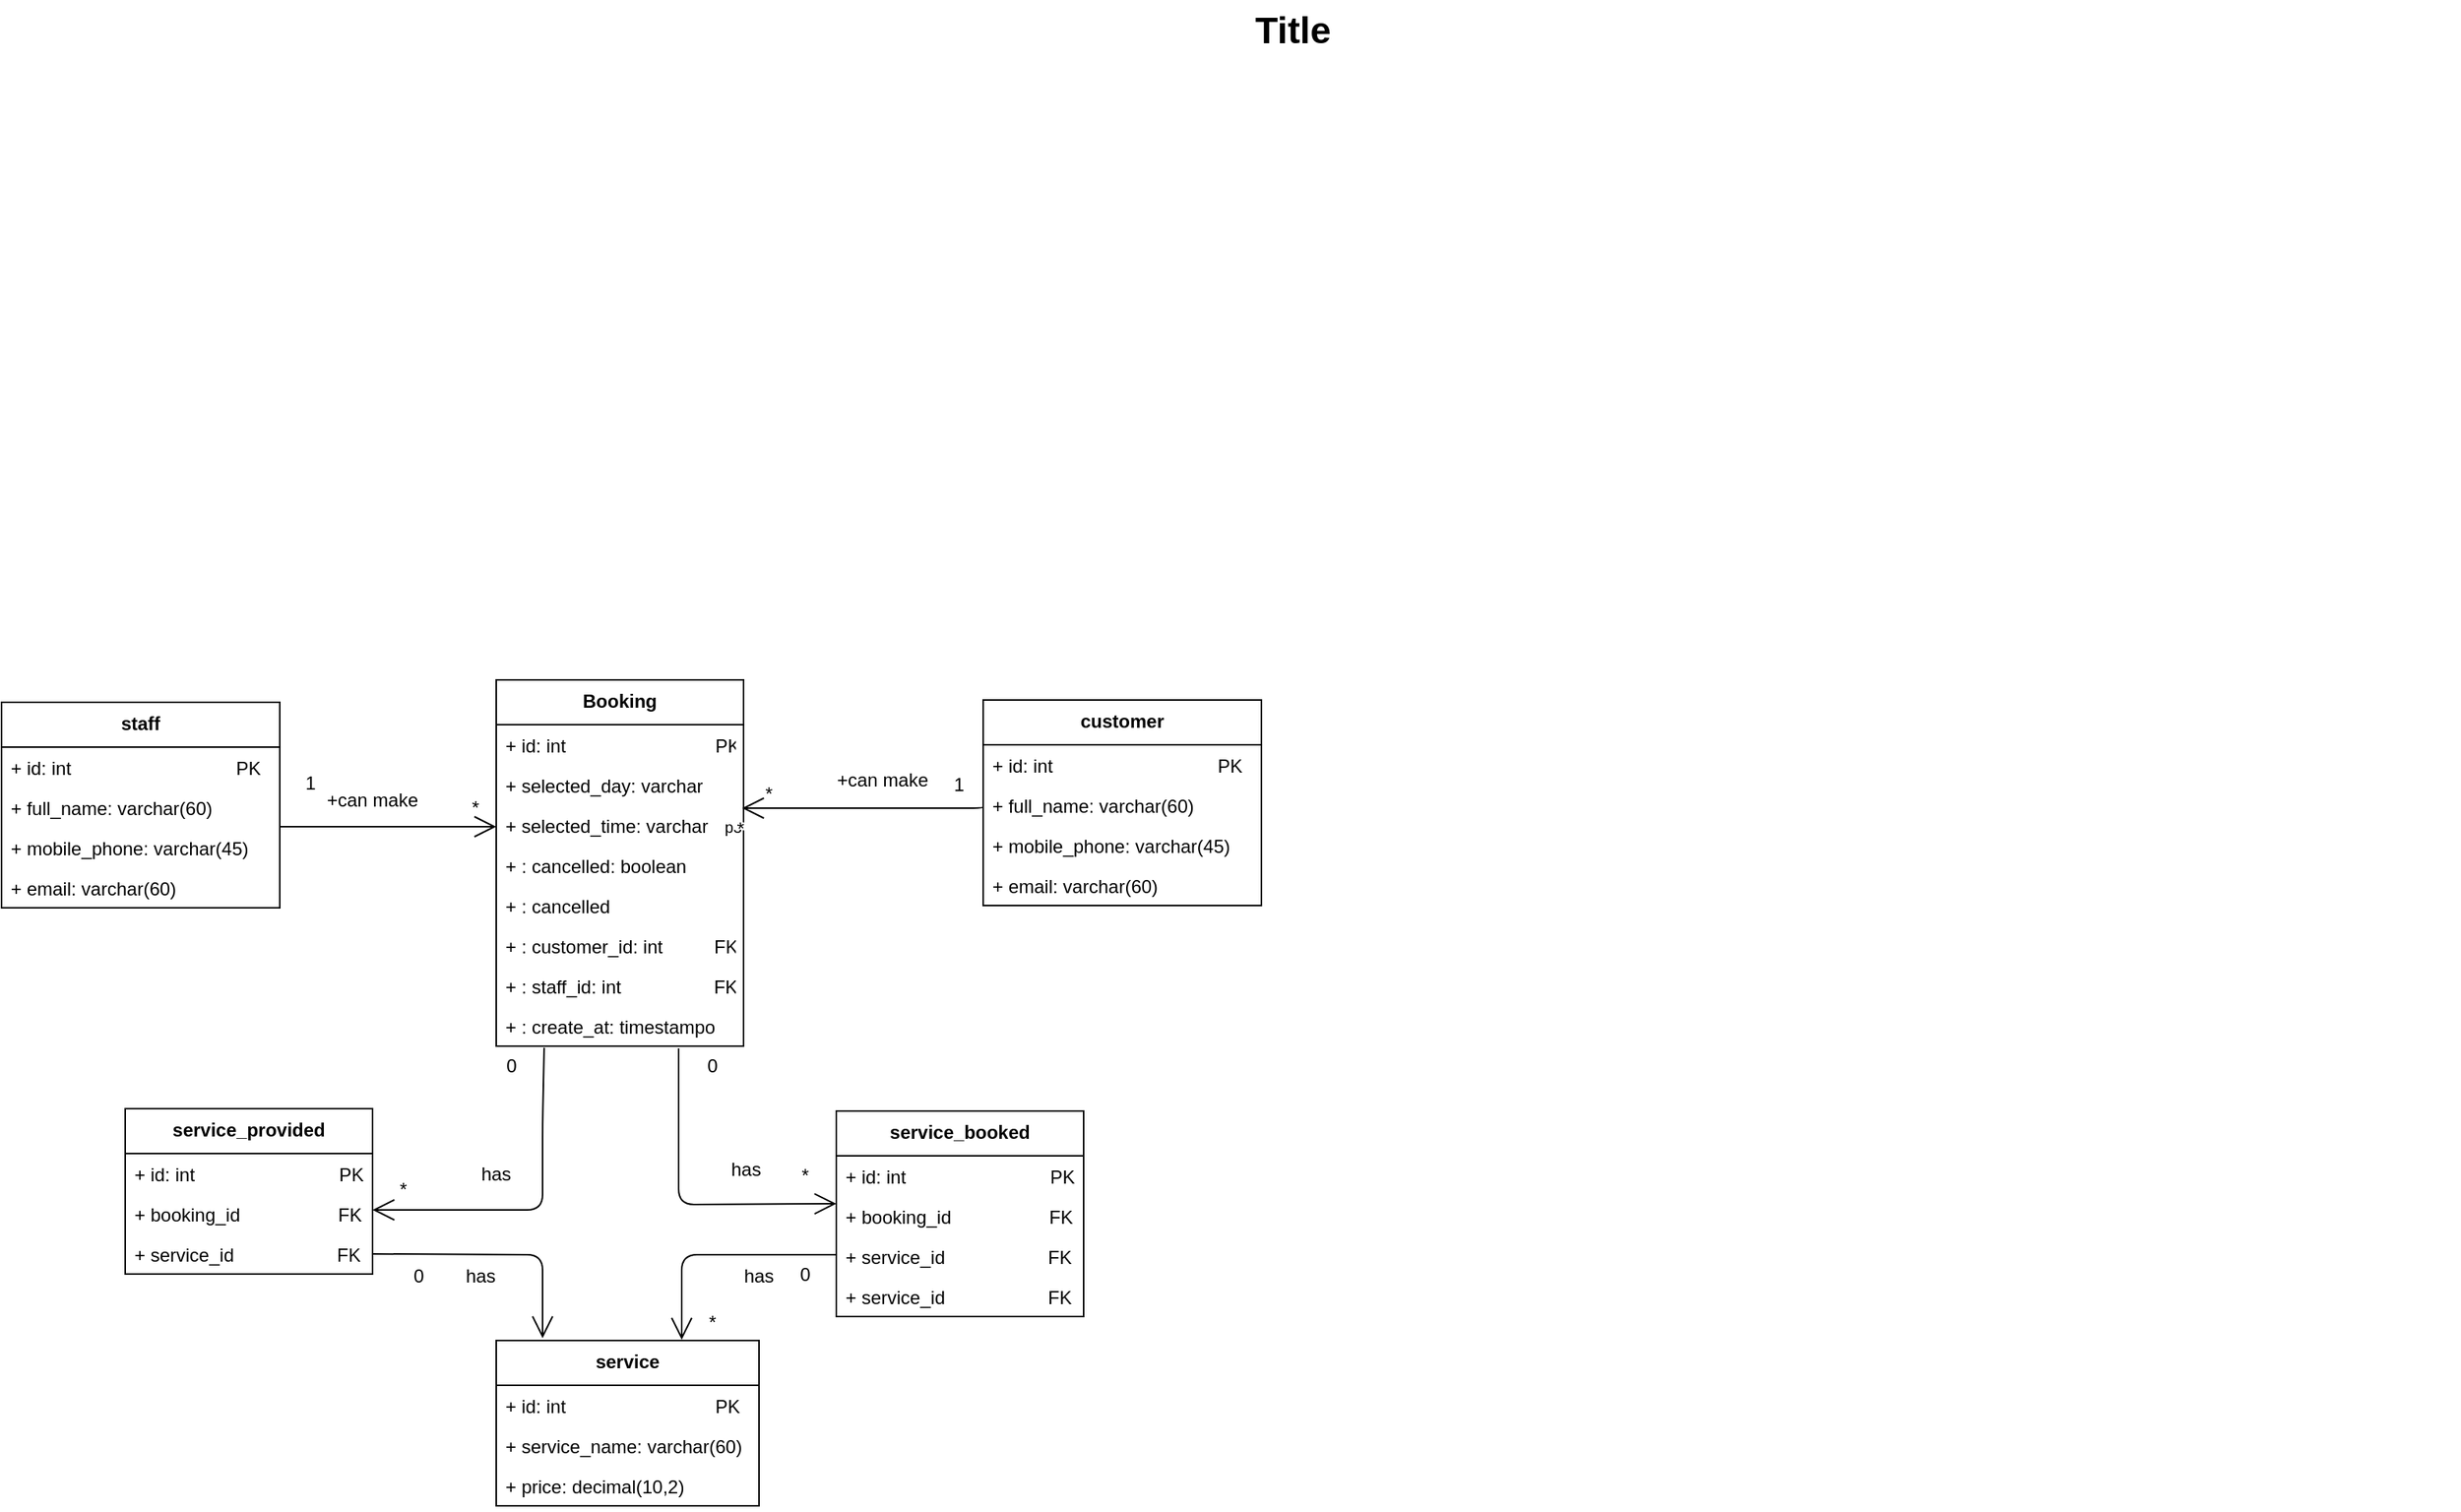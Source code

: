 <mxfile version="10.7.7" type="github"><diagram name="Page-1" id="929967ad-93f9-6ef4-fab6-5d389245f69c"><mxGraphModel dx="932" dy="762" grid="1" gridSize="10" guides="1" tooltips="1" connect="1" arrows="1" fold="1" page="1" pageScale="1.5" pageWidth="1169" pageHeight="826" background="none" math="0" shadow="0"><root><mxCell id="0" style=";html=1;"/><mxCell id="1" style=";html=1;" parent="0"/><mxCell id="1672d66443f91eb5-23" value="Title" style="text;strokeColor=none;fillColor=none;html=1;fontSize=24;fontStyle=1;verticalAlign=middle;align=center;" parent="1" vertex="1"><mxGeometry x="120" y="40" width="1510" height="40" as="geometry"/></mxCell><mxCell id="RssRguCO_KiERWLtAiVx-13" value="Booking" style="swimlane;fontStyle=1;align=center;verticalAlign=top;childLayout=stackLayout;horizontal=1;startSize=29;horizontalStack=0;resizeParent=1;resizeParentMax=0;resizeLast=0;collapsible=1;marginBottom=0;" parent="1" vertex="1"><mxGeometry x="360" y="480" width="160" height="237" as="geometry"/></mxCell><mxCell id="RssRguCO_KiERWLtAiVx-14" value="+ id: int                             PK" style="text;strokeColor=none;fillColor=none;align=left;verticalAlign=top;spacingLeft=4;spacingRight=4;overflow=hidden;rotatable=0;points=[[0,0.5],[1,0.5]];portConstraint=eastwest;" parent="RssRguCO_KiERWLtAiVx-13" vertex="1"><mxGeometry y="29" width="160" height="26" as="geometry"/></mxCell><mxCell id="RssRguCO_KiERWLtAiVx-17" value="+ selected_day: varchar " style="text;strokeColor=none;fillColor=none;align=left;verticalAlign=top;spacingLeft=4;spacingRight=4;overflow=hidden;rotatable=0;points=[[0,0.5],[1,0.5]];portConstraint=eastwest;" parent="RssRguCO_KiERWLtAiVx-13" vertex="1"><mxGeometry y="55" width="160" height="26" as="geometry"/></mxCell><mxCell id="RssRguCO_KiERWLtAiVx-18" value="+ selected_time: varchar" style="text;strokeColor=none;fillColor=none;align=left;verticalAlign=top;spacingLeft=4;spacingRight=4;overflow=hidden;rotatable=0;points=[[0,0.5],[1,0.5]];portConstraint=eastwest;" parent="RssRguCO_KiERWLtAiVx-13" vertex="1"><mxGeometry y="81" width="160" height="26" as="geometry"/></mxCell><mxCell id="RssRguCO_KiERWLtAiVx-19" value="+ : cancelled: boolean" style="text;strokeColor=none;fillColor=none;align=left;verticalAlign=top;spacingLeft=4;spacingRight=4;overflow=hidden;rotatable=0;points=[[0,0.5],[1,0.5]];portConstraint=eastwest;" parent="RssRguCO_KiERWLtAiVx-13" vertex="1"><mxGeometry y="107" width="160" height="26" as="geometry"/></mxCell><mxCell id="RssRguCO_KiERWLtAiVx-21" value="+ : cancelled" style="text;strokeColor=none;fillColor=none;align=left;verticalAlign=top;spacingLeft=4;spacingRight=4;overflow=hidden;rotatable=0;points=[[0,0.5],[1,0.5]];portConstraint=eastwest;" parent="RssRguCO_KiERWLtAiVx-13" vertex="1"><mxGeometry y="133" width="160" height="26" as="geometry"/></mxCell><mxCell id="RssRguCO_KiERWLtAiVx-22" value="+ : customer_id: int          FK" style="text;strokeColor=none;fillColor=none;align=left;verticalAlign=top;spacingLeft=4;spacingRight=4;overflow=hidden;rotatable=0;points=[[0,0.5],[1,0.5]];portConstraint=eastwest;" parent="RssRguCO_KiERWLtAiVx-13" vertex="1"><mxGeometry y="159" width="160" height="26" as="geometry"/></mxCell><mxCell id="RssRguCO_KiERWLtAiVx-23" value="+ : staff_id: int                  FK" style="text;strokeColor=none;fillColor=none;align=left;verticalAlign=top;spacingLeft=4;spacingRight=4;overflow=hidden;rotatable=0;points=[[0,0.5],[1,0.5]];portConstraint=eastwest;" parent="RssRguCO_KiERWLtAiVx-13" vertex="1"><mxGeometry y="185" width="160" height="26" as="geometry"/></mxCell><mxCell id="RssRguCO_KiERWLtAiVx-32" value="+ : create_at: timestampo" style="text;strokeColor=none;fillColor=none;align=left;verticalAlign=top;spacingLeft=4;spacingRight=4;overflow=hidden;rotatable=0;points=[[0,0.5],[1,0.5]];portConstraint=eastwest;" parent="RssRguCO_KiERWLtAiVx-13" vertex="1"><mxGeometry y="211" width="160" height="26" as="geometry"/></mxCell><mxCell id="RssRguCO_KiERWLtAiVx-24" value="service_booked" style="swimlane;fontStyle=1;align=center;verticalAlign=top;childLayout=stackLayout;horizontal=1;startSize=29;horizontalStack=0;resizeParent=1;resizeParentMax=0;resizeLast=0;collapsible=1;marginBottom=0;" parent="1" vertex="1"><mxGeometry x="580" y="759" width="160" height="133" as="geometry"/></mxCell><mxCell id="RssRguCO_KiERWLtAiVx-25" value="+ id: int                            PK" style="text;strokeColor=none;fillColor=none;align=left;verticalAlign=top;spacingLeft=4;spacingRight=4;overflow=hidden;rotatable=0;points=[[0,0.5],[1,0.5]];portConstraint=eastwest;" parent="RssRguCO_KiERWLtAiVx-24" vertex="1"><mxGeometry y="29" width="160" height="26" as="geometry"/></mxCell><mxCell id="RssRguCO_KiERWLtAiVx-26" value="+ booking_id                   FK" style="text;strokeColor=none;fillColor=none;align=left;verticalAlign=top;spacingLeft=4;spacingRight=4;overflow=hidden;rotatable=0;points=[[0,0.5],[1,0.5]];portConstraint=eastwest;" parent="RssRguCO_KiERWLtAiVx-24" vertex="1"><mxGeometry y="55" width="160" height="26" as="geometry"/></mxCell><mxCell id="WiyRT3d4PEhh4Yu4a96P-7" value="+ service_id                    FK" style="text;strokeColor=none;fillColor=none;align=left;verticalAlign=top;spacingLeft=4;spacingRight=4;overflow=hidden;rotatable=0;points=[[0,0.5],[1,0.5]];portConstraint=eastwest;" vertex="1" parent="RssRguCO_KiERWLtAiVx-24"><mxGeometry y="81" width="160" height="26" as="geometry"/></mxCell><mxCell id="RssRguCO_KiERWLtAiVx-27" value="+ service_id                    FK" style="text;strokeColor=none;fillColor=none;align=left;verticalAlign=top;spacingLeft=4;spacingRight=4;overflow=hidden;rotatable=0;points=[[0,0.5],[1,0.5]];portConstraint=eastwest;" parent="RssRguCO_KiERWLtAiVx-24" vertex="1"><mxGeometry y="107" width="160" height="26" as="geometry"/></mxCell><mxCell id="RssRguCO_KiERWLtAiVx-33" value="service" style="swimlane;fontStyle=1;align=center;verticalAlign=top;childLayout=stackLayout;horizontal=1;startSize=29;horizontalStack=0;resizeParent=1;resizeParentMax=0;resizeLast=0;collapsible=1;marginBottom=0;" parent="1" vertex="1"><mxGeometry x="360" y="907.5" width="170" height="107" as="geometry"/></mxCell><mxCell id="RssRguCO_KiERWLtAiVx-34" value="+ id: int                             PK" style="text;strokeColor=none;fillColor=none;align=left;verticalAlign=top;spacingLeft=4;spacingRight=4;overflow=hidden;rotatable=0;points=[[0,0.5],[1,0.5]];portConstraint=eastwest;" parent="RssRguCO_KiERWLtAiVx-33" vertex="1"><mxGeometry y="29" width="170" height="26" as="geometry"/></mxCell><mxCell id="RssRguCO_KiERWLtAiVx-35" value="+ service_name: varchar(60) " style="text;strokeColor=none;fillColor=none;align=left;verticalAlign=top;spacingLeft=4;spacingRight=4;overflow=hidden;rotatable=0;points=[[0,0.5],[1,0.5]];portConstraint=eastwest;" parent="RssRguCO_KiERWLtAiVx-33" vertex="1"><mxGeometry y="55" width="170" height="26" as="geometry"/></mxCell><mxCell id="RssRguCO_KiERWLtAiVx-36" value="+ price: decimal(10,2)" style="text;strokeColor=none;fillColor=none;align=left;verticalAlign=top;spacingLeft=4;spacingRight=4;overflow=hidden;rotatable=0;points=[[0,0.5],[1,0.5]];portConstraint=eastwest;" parent="RssRguCO_KiERWLtAiVx-33" vertex="1"><mxGeometry y="81" width="170" height="26" as="geometry"/></mxCell><mxCell id="RssRguCO_KiERWLtAiVx-41" value="service_provided" style="swimlane;fontStyle=1;align=center;verticalAlign=top;childLayout=stackLayout;horizontal=1;startSize=29;horizontalStack=0;resizeParent=1;resizeParentMax=0;resizeLast=0;collapsible=1;marginBottom=0;" parent="1" vertex="1"><mxGeometry x="120" y="757.5" width="160" height="107" as="geometry"/></mxCell><mxCell id="RssRguCO_KiERWLtAiVx-42" value="+ id: int                            PK" style="text;strokeColor=none;fillColor=none;align=left;verticalAlign=top;spacingLeft=4;spacingRight=4;overflow=hidden;rotatable=0;points=[[0,0.5],[1,0.5]];portConstraint=eastwest;" parent="RssRguCO_KiERWLtAiVx-41" vertex="1"><mxGeometry y="29" width="160" height="26" as="geometry"/></mxCell><mxCell id="RssRguCO_KiERWLtAiVx-43" value="+ booking_id                   FK" style="text;strokeColor=none;fillColor=none;align=left;verticalAlign=top;spacingLeft=4;spacingRight=4;overflow=hidden;rotatable=0;points=[[0,0.5],[1,0.5]];portConstraint=eastwest;" parent="RssRguCO_KiERWLtAiVx-41" vertex="1"><mxGeometry y="55" width="160" height="26" as="geometry"/></mxCell><mxCell id="RssRguCO_KiERWLtAiVx-44" value="+ service_id                    FK" style="text;strokeColor=none;fillColor=none;align=left;verticalAlign=top;spacingLeft=4;spacingRight=4;overflow=hidden;rotatable=0;points=[[0,0.5],[1,0.5]];portConstraint=eastwest;" parent="RssRguCO_KiERWLtAiVx-41" vertex="1"><mxGeometry y="81" width="160" height="26" as="geometry"/></mxCell><mxCell id="RssRguCO_KiERWLtAiVx-45" value="customer" style="swimlane;fontStyle=1;align=center;verticalAlign=top;childLayout=stackLayout;horizontal=1;startSize=29;horizontalStack=0;resizeParent=1;resizeParentMax=0;resizeLast=0;collapsible=1;marginBottom=0;" parent="1" vertex="1"><mxGeometry x="675" y="493" width="180" height="133" as="geometry"/></mxCell><mxCell id="RssRguCO_KiERWLtAiVx-46" value="+ id: int                                PK" style="text;strokeColor=none;fillColor=none;align=left;verticalAlign=top;spacingLeft=4;spacingRight=4;overflow=hidden;rotatable=0;points=[[0,0.5],[1,0.5]];portConstraint=eastwest;" parent="RssRguCO_KiERWLtAiVx-45" vertex="1"><mxGeometry y="29" width="180" height="26" as="geometry"/></mxCell><mxCell id="RssRguCO_KiERWLtAiVx-47" value="+ full_name: varchar(60)             " style="text;strokeColor=none;fillColor=none;align=left;verticalAlign=top;spacingLeft=4;spacingRight=4;overflow=hidden;rotatable=0;points=[[0,0.5],[1,0.5]];portConstraint=eastwest;" parent="RssRguCO_KiERWLtAiVx-45" vertex="1"><mxGeometry y="55" width="180" height="26" as="geometry"/></mxCell><mxCell id="RssRguCO_KiERWLtAiVx-48" value="+ mobile_phone: varchar(45)                  " style="text;strokeColor=none;fillColor=none;align=left;verticalAlign=top;spacingLeft=4;spacingRight=4;overflow=hidden;rotatable=0;points=[[0,0.5],[1,0.5]];portConstraint=eastwest;" parent="RssRguCO_KiERWLtAiVx-45" vertex="1"><mxGeometry y="81" width="180" height="26" as="geometry"/></mxCell><mxCell id="RssRguCO_KiERWLtAiVx-49" value="+ email: varchar(60)                  " style="text;strokeColor=none;fillColor=none;align=left;verticalAlign=top;spacingLeft=4;spacingRight=4;overflow=hidden;rotatable=0;points=[[0,0.5],[1,0.5]];portConstraint=eastwest;" parent="RssRguCO_KiERWLtAiVx-45" vertex="1"><mxGeometry y="107" width="180" height="26" as="geometry"/></mxCell><mxCell id="RssRguCO_KiERWLtAiVx-50" value="staff" style="swimlane;fontStyle=1;align=center;verticalAlign=top;childLayout=stackLayout;horizontal=1;startSize=29;horizontalStack=0;resizeParent=1;resizeParentMax=0;resizeLast=0;collapsible=1;marginBottom=0;" parent="1" vertex="1"><mxGeometry x="40" y="494.5" width="180" height="133" as="geometry"/></mxCell><mxCell id="RssRguCO_KiERWLtAiVx-51" value="+ id: int                                PK" style="text;strokeColor=none;fillColor=none;align=left;verticalAlign=top;spacingLeft=4;spacingRight=4;overflow=hidden;rotatable=0;points=[[0,0.5],[1,0.5]];portConstraint=eastwest;" parent="RssRguCO_KiERWLtAiVx-50" vertex="1"><mxGeometry y="29" width="180" height="26" as="geometry"/></mxCell><mxCell id="RssRguCO_KiERWLtAiVx-52" value="+ full_name: varchar(60)             " style="text;strokeColor=none;fillColor=none;align=left;verticalAlign=top;spacingLeft=4;spacingRight=4;overflow=hidden;rotatable=0;points=[[0,0.5],[1,0.5]];portConstraint=eastwest;" parent="RssRguCO_KiERWLtAiVx-50" vertex="1"><mxGeometry y="55" width="180" height="26" as="geometry"/></mxCell><mxCell id="RssRguCO_KiERWLtAiVx-53" value="+ mobile_phone: varchar(45)                  " style="text;strokeColor=none;fillColor=none;align=left;verticalAlign=top;spacingLeft=4;spacingRight=4;overflow=hidden;rotatable=0;points=[[0,0.5],[1,0.5]];portConstraint=eastwest;" parent="RssRguCO_KiERWLtAiVx-50" vertex="1"><mxGeometry y="81" width="180" height="26" as="geometry"/></mxCell><mxCell id="RssRguCO_KiERWLtAiVx-54" value="+ email: varchar(60)                  " style="text;strokeColor=none;fillColor=none;align=left;verticalAlign=top;spacingLeft=4;spacingRight=4;overflow=hidden;rotatable=0;points=[[0,0.5],[1,0.5]];portConstraint=eastwest;" parent="RssRguCO_KiERWLtAiVx-50" vertex="1"><mxGeometry y="107" width="180" height="26" as="geometry"/></mxCell><mxCell id="RssRguCO_KiERWLtAiVx-61" value="" style="verticalAlign=bottom;html=1;endArrow=open;endSize=12;edgeStyle=orthogonalEdgeStyle;" parent="1" edge="1"><mxGeometry relative="1" as="geometry"><mxPoint x="220" y="575" as="sourcePoint"/><mxPoint x="360" y="575" as="targetPoint"/></mxGeometry></mxCell><mxCell id="RssRguCO_KiERWLtAiVx-62" value="" style="resizable=0;html=1;align=right;verticalAlign=top;labelBackgroundColor=none;fontSize=10" parent="RssRguCO_KiERWLtAiVx-61" connectable="0" vertex="1"><mxGeometry x="1" relative="1" as="geometry"/></mxCell><mxCell id="RssRguCO_KiERWLtAiVx-68" value="1" style="text;html=1;resizable=0;points=[];align=center;verticalAlign=middle;labelBackgroundColor=#ffffff;" parent="1" vertex="1" connectable="0"><mxGeometry x="640" y="559.5" as="geometry"><mxPoint x="19" y="-12" as="offset"/></mxGeometry></mxCell><mxCell id="RssRguCO_KiERWLtAiVx-69" value="*" style="text;html=1;resizable=0;points=[];align=center;verticalAlign=middle;labelBackgroundColor=#ffffff;" parent="1" vertex="1" connectable="0"><mxGeometry x="530" y="575.5" as="geometry"><mxPoint x="6" y="-22" as="offset"/></mxGeometry></mxCell><mxCell id="RssRguCO_KiERWLtAiVx-72" value="" style="verticalAlign=bottom;html=1;endArrow=open;endSize=12;edgeStyle=orthogonalEdgeStyle;entryX=0.994;entryY=0.077;entryDx=0;entryDy=0;entryPerimeter=0;" parent="1" target="RssRguCO_KiERWLtAiVx-18" edge="1"><mxGeometry x="-0.006" relative="1" as="geometry"><mxPoint x="675" y="562" as="sourcePoint"/><mxPoint x="525" y="562" as="targetPoint"/><Array as="points"><mxPoint x="675" y="563"/></Array><mxPoint as="offset"/></mxGeometry></mxCell><mxCell id="RssRguCO_KiERWLtAiVx-73" value="p3" style="resizable=0;html=1;align=right;verticalAlign=top;labelBackgroundColor=none;fontSize=10" parent="RssRguCO_KiERWLtAiVx-72" connectable="0" vertex="1"><mxGeometry x="1" relative="1" as="geometry"/></mxCell><mxCell id="RssRguCO_KiERWLtAiVx-74" value="+can make" style="text;html=1;strokeColor=none;fillColor=none;align=center;verticalAlign=middle;whiteSpace=wrap;rounded=0;" parent="1" vertex="1"><mxGeometry x="570" y="535" width="80" height="20" as="geometry"/></mxCell><mxCell id="RssRguCO_KiERWLtAiVx-77" value="+can make" style="text;html=1;strokeColor=none;fillColor=none;align=center;verticalAlign=middle;whiteSpace=wrap;rounded=0;" parent="1" vertex="1"><mxGeometry x="240" y="548" width="80" height="20" as="geometry"/></mxCell><mxCell id="RssRguCO_KiERWLtAiVx-78" value="*" style="text;html=1;resizable=0;points=[];align=center;verticalAlign=middle;labelBackgroundColor=#ffffff;rotation=-80;" parent="1" vertex="1" connectable="0"><mxGeometry x="540" y="585.5" as="geometry"><mxPoint x="6" y="-22" as="offset"/></mxGeometry></mxCell><mxCell id="RssRguCO_KiERWLtAiVx-80" value="*" style="text;html=1;resizable=0;points=[];align=center;verticalAlign=middle;labelBackgroundColor=#ffffff;rotation=150;" parent="1" vertex="1" connectable="0"><mxGeometry x="340" y="536.5" as="geometry"><mxPoint x="6" y="-22" as="offset"/></mxGeometry></mxCell><mxCell id="RssRguCO_KiERWLtAiVx-83" value="1" style="text;html=1;strokeColor=none;fillColor=none;align=center;verticalAlign=middle;whiteSpace=wrap;rounded=0;" parent="1" vertex="1"><mxGeometry x="220" y="536.5" width="40" height="20" as="geometry"/></mxCell><mxCell id="RssRguCO_KiERWLtAiVx-88" value="" style="endArrow=open;endFill=1;endSize=12;html=1;entryX=1;entryY=0.5;entryDx=0;entryDy=0;exitX=0.194;exitY=1.154;exitDx=0;exitDy=0;exitPerimeter=0;" parent="1" edge="1"><mxGeometry width="160" relative="1" as="geometry"><mxPoint x="391" y="718" as="sourcePoint"/><mxPoint x="280" y="823" as="targetPoint"/><Array as="points"><mxPoint x="390" y="767"/><mxPoint x="390" y="823"/></Array></mxGeometry></mxCell><mxCell id="RssRguCO_KiERWLtAiVx-90" value="" style="endArrow=open;endFill=1;endSize=12;html=1;" parent="1" edge="1"><mxGeometry width="160" relative="1" as="geometry"><mxPoint x="478" y="718.5" as="sourcePoint"/><mxPoint x="580" y="819" as="targetPoint"/><Array as="points"><mxPoint x="478" y="819.5"/></Array></mxGeometry></mxCell><mxCell id="RssRguCO_KiERWLtAiVx-91" value="" style="endArrow=open;endFill=1;endSize=12;html=1;" parent="1" edge="1"><mxGeometry width="160" relative="1" as="geometry"><mxPoint x="580" y="852" as="sourcePoint"/><mxPoint x="480" y="907" as="targetPoint"/><Array as="points"><mxPoint x="480" y="852"/></Array></mxGeometry></mxCell><mxCell id="RssRguCO_KiERWLtAiVx-92" value="" style="endArrow=open;endFill=1;endSize=12;html=1;exitX=1;exitY=0.5;exitDx=0;exitDy=0;" parent="1" source="RssRguCO_KiERWLtAiVx-44" edge="1"><mxGeometry width="160" relative="1" as="geometry"><mxPoint x="390" y="900" as="sourcePoint"/><mxPoint x="390" y="906" as="targetPoint"/><Array as="points"><mxPoint x="390" y="852"/></Array></mxGeometry></mxCell><mxCell id="WiyRT3d4PEhh4Yu4a96P-1" value="has" style="text;html=1;strokeColor=none;fillColor=none;align=center;verticalAlign=middle;whiteSpace=wrap;rounded=0;" vertex="1" parent="1"><mxGeometry x="340" y="789.5" width="40" height="20" as="geometry"/></mxCell><mxCell id="WiyRT3d4PEhh4Yu4a96P-2" value="has" style="text;html=1;" vertex="1" parent="1"><mxGeometry x="510" y="782.5" width="40" height="30" as="geometry"/></mxCell><mxCell id="WiyRT3d4PEhh4Yu4a96P-3" value="0" style="text;html=1;strokeColor=none;fillColor=none;align=center;verticalAlign=middle;whiteSpace=wrap;rounded=0;" vertex="1" parent="1"><mxGeometry x="350" y="720" width="40" height="20" as="geometry"/></mxCell><mxCell id="WiyRT3d4PEhh4Yu4a96P-4" value="*" style="text;html=1;strokeColor=none;fillColor=none;align=center;verticalAlign=middle;whiteSpace=wrap;rounded=0;" vertex="1" parent="1"><mxGeometry x="280" y="799.5" width="40" height="20" as="geometry"/></mxCell><mxCell id="WiyRT3d4PEhh4Yu4a96P-5" value="0" style="text;html=1;strokeColor=none;fillColor=none;align=center;verticalAlign=middle;whiteSpace=wrap;rounded=0;" vertex="1" parent="1"><mxGeometry x="480" y="720" width="40" height="20" as="geometry"/></mxCell><mxCell id="WiyRT3d4PEhh4Yu4a96P-6" value="*" style="text;html=1;strokeColor=none;fillColor=none;align=center;verticalAlign=middle;whiteSpace=wrap;rounded=0;" vertex="1" parent="1"><mxGeometry x="540" y="791" width="40" height="20" as="geometry"/></mxCell><mxCell id="WiyRT3d4PEhh4Yu4a96P-8" value="0" style="text;html=1;strokeColor=none;fillColor=none;align=center;verticalAlign=middle;whiteSpace=wrap;rounded=0;" vertex="1" parent="1"><mxGeometry x="290" y="856" width="40" height="20" as="geometry"/></mxCell><mxCell id="WiyRT3d4PEhh4Yu4a96P-9" value="has" style="text;html=1;strokeColor=none;fillColor=none;align=center;verticalAlign=middle;whiteSpace=wrap;rounded=0;" vertex="1" parent="1"><mxGeometry x="330" y="856" width="40" height="20" as="geometry"/></mxCell><mxCell id="WiyRT3d4PEhh4Yu4a96P-10" value="*" style="text;html=1;strokeColor=none;fillColor=none;align=center;verticalAlign=middle;whiteSpace=wrap;rounded=0;" vertex="1" parent="1"><mxGeometry x="480" y="886" width="40" height="20" as="geometry"/></mxCell><mxCell id="WiyRT3d4PEhh4Yu4a96P-11" value="has" style="text;html=1;strokeColor=none;fillColor=none;align=center;verticalAlign=middle;whiteSpace=wrap;rounded=0;" vertex="1" parent="1"><mxGeometry x="510" y="856" width="40" height="20" as="geometry"/></mxCell><mxCell id="WiyRT3d4PEhh4Yu4a96P-12" value="0" style="text;html=1;strokeColor=none;fillColor=none;align=center;verticalAlign=middle;whiteSpace=wrap;rounded=0;" vertex="1" parent="1"><mxGeometry x="540" y="854.5" width="40" height="20" as="geometry"/></mxCell></root></mxGraphModel></diagram></mxfile>